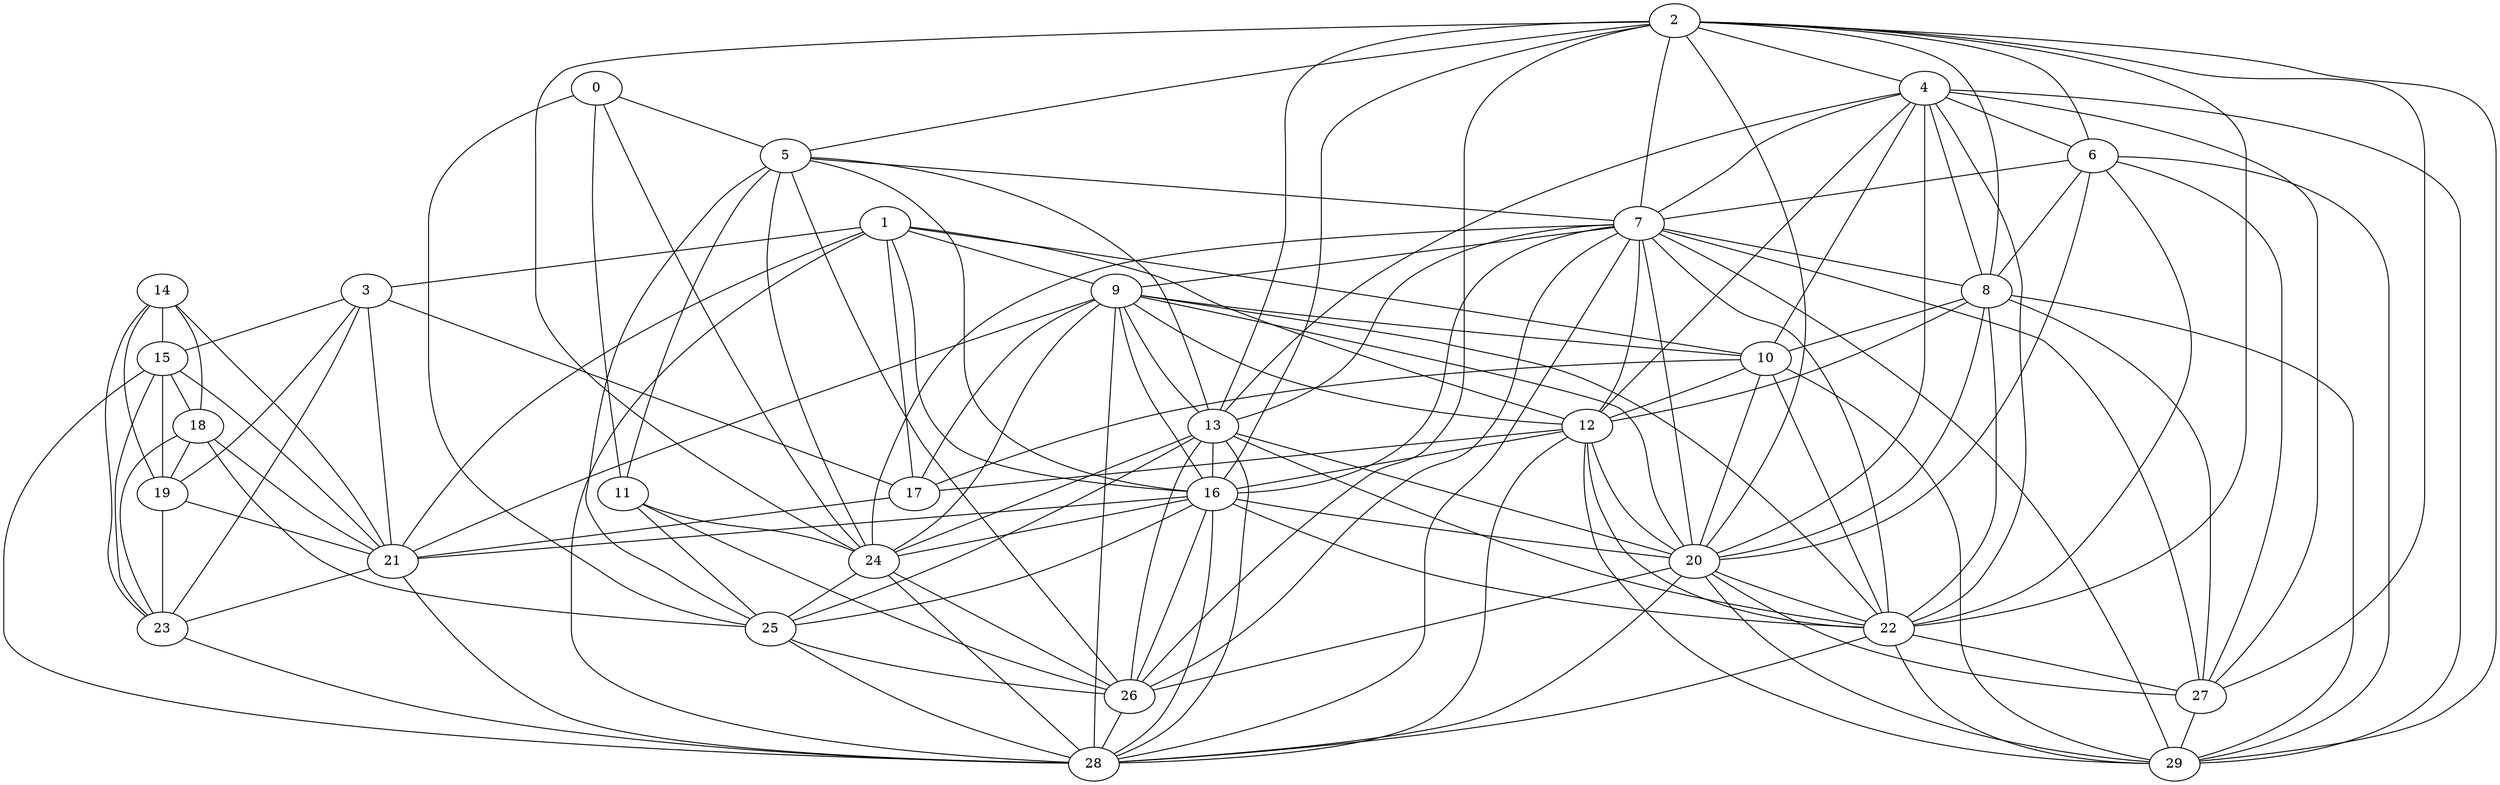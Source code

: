 graph {

0--5   
0--11   
0--24   
0--25   
1--3   
1--9   
1--10   
1--12   
1--16   
1--17   
1--21   
1--28   
2--4   
2--5   
2--6   
2--7   
2--8   
2--13   
2--16   
2--20   
2--22   
2--24   
2--26   
2--27   
2--29   
3--15   
3--17   
3--19   
3--21   
3--23   
4--6   
4--7   
4--8   
4--10   
4--12   
4--13   
4--20   
4--22   
4--27   
4--29   
5--7   
5--11   
5--13   
5--16   
5--24   
5--25   
5--26   
6--7   
6--8   
6--20   
6--22   
6--27   
6--29   
7--8   
7--9   
7--12   
7--13   
7--16   
7--20   
7--22   
7--24   
7--26   
7--27   
7--28   
7--29   
8--10   
8--12   
8--20   
8--22   
8--27   
8--29   
9--10   
9--12   
9--13   
9--16   
9--17   
9--20   
9--21   
9--22   
9--24   
9--28   
10--12   
10--17   
10--20   
10--22   
10--29   
11--24   
11--25   
11--26   
12--16   
12--17   
12--20   
12--22   
12--28   
12--29   
13--16   
13--20   
13--22   
13--24   
13--25   
13--26   
13--28   
14--15   
14--18   
14--19   
14--21   
14--23   
15--18   
15--19   
15--21   
15--23   
15--28   
16--20   
16--21   
16--22   
16--24   
16--25   
16--26   
16--28   
17--21   
18--19   
18--21   
18--23   
18--25   
19--21   
19--23   
20--22   
20--26   
20--27   
20--28   
20--29   
21--23   
21--28   
22--27   
22--28   
22--29   
23--28   
24--25   
24--26   
24--28   
25--26   
25--28   
26--28   
27--29   
}
